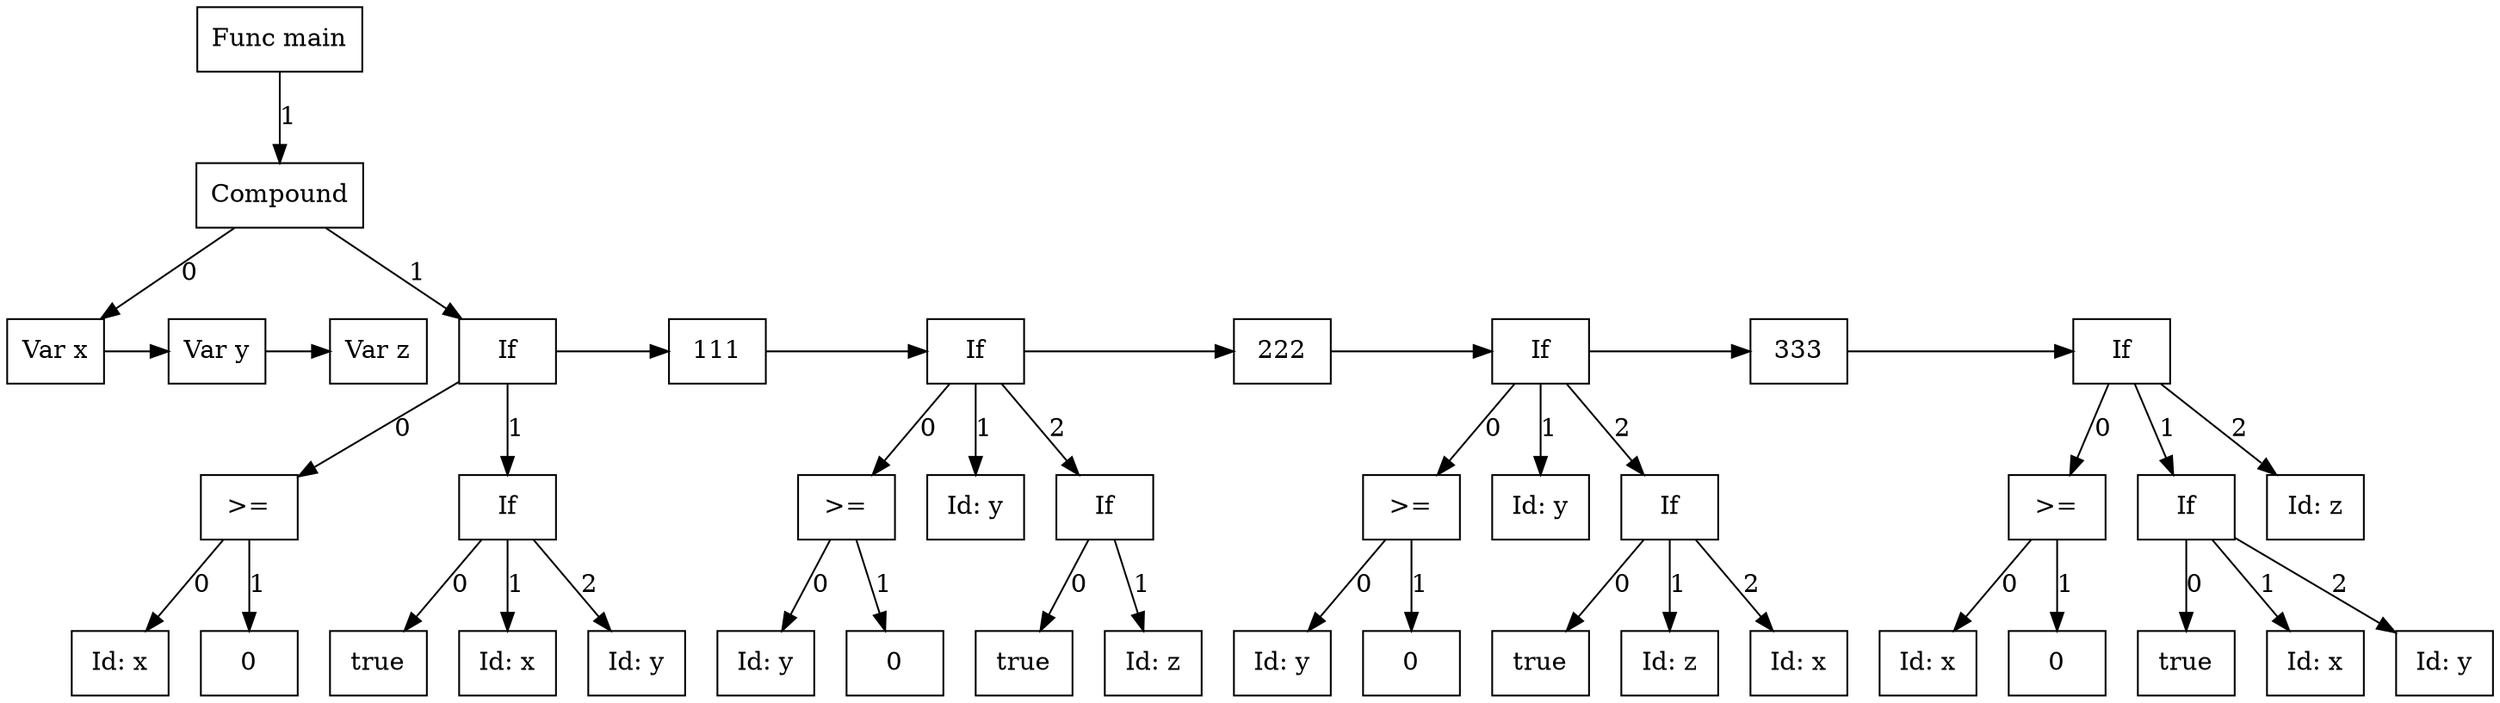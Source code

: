 digraph G {
node41 [label="Func main"; shape=box];
subgraph childNames_41 {
rankdir="LR"; rank="same"; ordering=out
node40 [label="Compound"; shape=box];
}

subgraph childPtrs_41 {
rankdir="TB";
node41 -> node40 [label="1"];
}

subgraph childNames_40 {
rankdir="LR"; rank="same"; ordering=out
node0 [label="Var x"; shape=box];
node10 [label="If"; shape=box];
}

subgraph childPtrs_40 {
rankdir="TB";
node40 -> node0 [label="0"];
node40 -> node10 [label="1"];
}

subgraph SibNames_0 {
rankdir="LR"; rank="same";
node0 [label="Var x"; shape=box];
node1 [label="Var y"; shape=box];
node2 [label="Var z"; shape=box];
}

subgraph SibPtrs_0 {
rankdir="LR";
node0 -> node1;
node1 -> node2;
}

subgraph childNames_10 {
rankdir="LR"; rank="same"; ordering=out
node5 [label=">="; shape=box];
node9 [label="If"; shape=box];
}

subgraph childPtrs_10 {
rankdir="TB";
node10 -> node5 [label="0"];
node10 -> node9 [label="1"];
}

subgraph childNames_5 {
rankdir="LR"; rank="same"; ordering=out
node3 [label="Id: x"; shape=box];
node4 [label="0"; shape=box];
}

subgraph childPtrs_5 {
rankdir="TB";
node5 -> node3 [label="0"];
node5 -> node4 [label="1"];
}

subgraph childNames_9 {
rankdir="LR"; rank="same"; ordering=out
node6 [label="true"; shape=box];
node7 [label="Id: x"; shape=box];
node8 [label="Id: y"; shape=box];
}

subgraph childPtrs_9 {
rankdir="TB";
node9 -> node6 [label="0"];
node9 -> node7 [label="1"];
node9 -> node8 [label="2"];
}

subgraph SibNames_10 {
rankdir="LR"; rank="same";
node10 [label="If"; shape=box];
node11 [label="111"; shape=box];
node19 [label="If"; shape=box];
node20 [label="222"; shape=box];
node29 [label="If"; shape=box];
node30 [label="333"; shape=box];
node39 [label="If"; shape=box];
}

subgraph SibPtrs_10 {
rankdir="LR";
node10 -> node11;
node11 -> node19;
node19 -> node20;
node20 -> node29;
node29 -> node30;
node30 -> node39;
}

subgraph childNames_19 {
rankdir="LR"; rank="same"; ordering=out
node14 [label=">="; shape=box];
node15 [label="Id: y"; shape=box];
node18 [label="If"; shape=box];
}

subgraph childPtrs_19 {
rankdir="TB";
node19 -> node14 [label="0"];
node19 -> node15 [label="1"];
node19 -> node18 [label="2"];
}

subgraph childNames_14 {
rankdir="LR"; rank="same"; ordering=out
node12 [label="Id: y"; shape=box];
node13 [label="0"; shape=box];
}

subgraph childPtrs_14 {
rankdir="TB";
node14 -> node12 [label="0"];
node14 -> node13 [label="1"];
}

subgraph childNames_18 {
rankdir="LR"; rank="same"; ordering=out
node16 [label="true"; shape=box];
node17 [label="Id: z"; shape=box];
}

subgraph childPtrs_18 {
rankdir="TB";
node18 -> node16 [label="0"];
node18 -> node17 [label="1"];
}

subgraph childNames_29 {
rankdir="LR"; rank="same"; ordering=out
node23 [label=">="; shape=box];
node24 [label="Id: y"; shape=box];
node28 [label="If"; shape=box];
}

subgraph childPtrs_29 {
rankdir="TB";
node29 -> node23 [label="0"];
node29 -> node24 [label="1"];
node29 -> node28 [label="2"];
}

subgraph childNames_23 {
rankdir="LR"; rank="same"; ordering=out
node21 [label="Id: y"; shape=box];
node22 [label="0"; shape=box];
}

subgraph childPtrs_23 {
rankdir="TB";
node23 -> node21 [label="0"];
node23 -> node22 [label="1"];
}

subgraph childNames_28 {
rankdir="LR"; rank="same"; ordering=out
node25 [label="true"; shape=box];
node26 [label="Id: z"; shape=box];
node27 [label="Id: x"; shape=box];
}

subgraph childPtrs_28 {
rankdir="TB";
node28 -> node25 [label="0"];
node28 -> node26 [label="1"];
node28 -> node27 [label="2"];
}

subgraph childNames_39 {
rankdir="LR"; rank="same"; ordering=out
node33 [label=">="; shape=box];
node37 [label="If"; shape=box];
node38 [label="Id: z"; shape=box];
}

subgraph childPtrs_39 {
rankdir="TB";
node39 -> node33 [label="0"];
node39 -> node37 [label="1"];
node39 -> node38 [label="2"];
}

subgraph childNames_33 {
rankdir="LR"; rank="same"; ordering=out
node31 [label="Id: x"; shape=box];
node32 [label="0"; shape=box];
}

subgraph childPtrs_33 {
rankdir="TB";
node33 -> node31 [label="0"];
node33 -> node32 [label="1"];
}

subgraph childNames_37 {
rankdir="LR"; rank="same"; ordering=out
node34 [label="true"; shape=box];
node35 [label="Id: x"; shape=box];
node36 [label="Id: y"; shape=box];
}

subgraph childPtrs_37 {
rankdir="TB";
node37 -> node34 [label="0"];
node37 -> node35 [label="1"];
node37 -> node36 [label="2"];
}

}

